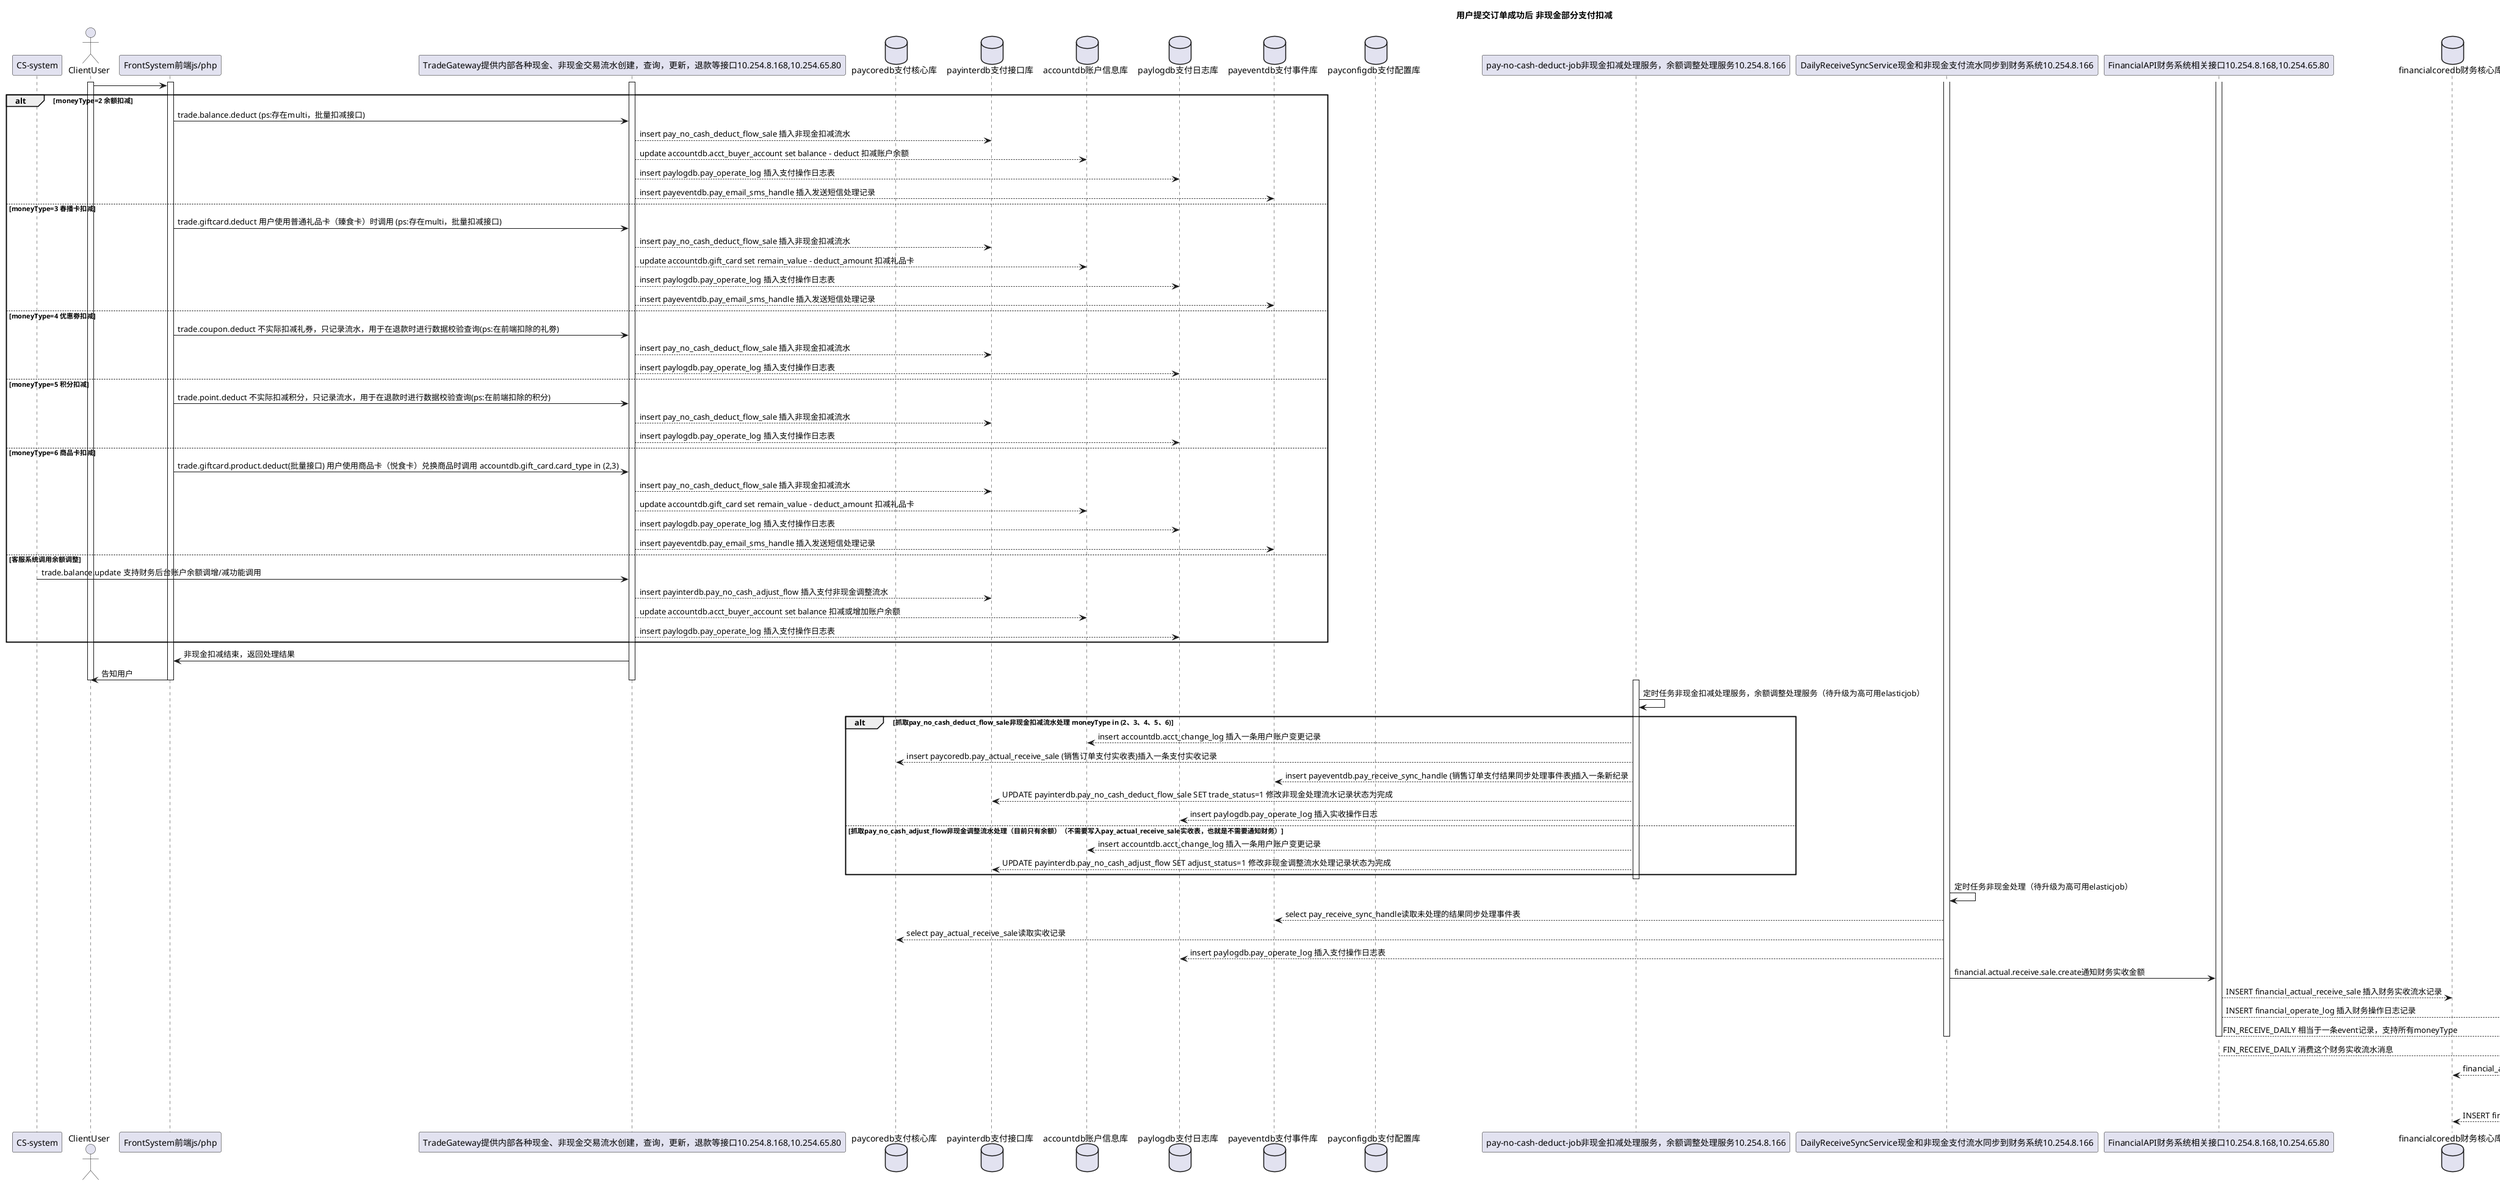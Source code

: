 @startuml
title 用户提交订单成功后 非现金部分支付扣减
participant "CS-system" as csSystem
actor ClientUser as user
participant "FrontSystem前端js/php" as front
participant "TradeGateway提供内部各种现金、非现金交易流水创建，查询，更新，退款等接口10.254.8.168,10.254.65.80" as gateway

database "paycoredb支付核心库" as paycoredb
database "payinterdb支付接口库" as payinterdb
database "accountdb账户信息库" as accountdb
database "paylogdb支付日志库" as paylogdb
database "payeventdb支付事件库" as payeventdb
database "payconfigdb支付配置库" as payconfigdb

participant "pay-no-cash-deduct-job非现金扣减处理服务，余额调整处理服务10.254.8.166" as payNoCashDeductJob
participant "DailyReceiveSyncService现金和非现金支付流水同步到财务系统10.254.8.166" as dailyReceiveSyncService
participant "FinancialAPI财务系统相关接口10.254.8.168,10.254.65.80" as financialAPI

database "financialcoredb财务核心库" as financialcoredb
database "financiallogdb财务日志库" as financiallogdb
database "RocketMQ" as rocketMq

participant "FinReceiveRefundDailyService对同步到到财务系统收款和退款的数据写入日收日退报表10.254.8.166" as finReceiveRefundDailyService

activate user
activate front
activate gateway
user-> front
alt moneyType=2 余额扣减
front-> gateway: trade.balance.deduct (ps:存在multi，批量扣减接口)
gateway--> payinterdb: insert pay_no_cash_deduct_flow_sale 插入非现金扣减流水
gateway--> accountdb: update accountdb.acct_buyer_account set balance - deduct 扣减账户余额
gateway--> paylogdb: insert paylogdb.pay_operate_log 插入支付操作日志表
gateway--> payeventdb: insert payeventdb.pay_email_sms_handle 插入发送短信处理记录
else moneyType=3 春播卡扣减
front-> gateway: trade.giftcard.deduct 用户使用普通礼品卡（臻食卡）时调用 (ps:存在multi，批量扣减接口)
gateway--> payinterdb: insert pay_no_cash_deduct_flow_sale 插入非现金扣减流水
gateway--> accountdb: update accountdb.gift_card set remain_value - deduct_amount 扣减礼品卡
gateway--> paylogdb: insert paylogdb.pay_operate_log 插入支付操作日志表
gateway--> payeventdb: insert payeventdb.pay_email_sms_handle 插入发送短信处理记录
else moneyType=4 优惠劵扣减
front-> gateway: trade.coupon.deduct 不实际扣减礼券，只记录流水，用于在退款时进行数据校验查询(ps:在前端扣除的礼劵)
gateway--> payinterdb: insert pay_no_cash_deduct_flow_sale 插入非现金扣减流水
gateway--> paylogdb: insert paylogdb.pay_operate_log 插入支付操作日志表
else moneyType=5 积分扣减
front-> gateway: trade.point.deduct 不实际扣减积分，只记录流水，用于在退款时进行数据校验查询(ps:在前端扣除的积分)
gateway--> payinterdb: insert pay_no_cash_deduct_flow_sale 插入非现金扣减流水
gateway--> paylogdb: insert paylogdb.pay_operate_log 插入支付操作日志表
else moneyType=6 商品卡扣减
front-> gateway: trade.giftcard.product.deduct(批量接口) 用户使用商品卡（悦食卡）兑换商品时调用 accountdb.gift_card.card_type in (2,3)
gateway--> payinterdb: insert pay_no_cash_deduct_flow_sale 插入非现金扣减流水
gateway--> accountdb: update accountdb.gift_card set remain_value - deduct_amount 扣减礼品卡
gateway--> paylogdb: insert paylogdb.pay_operate_log 插入支付操作日志表
gateway--> payeventdb: insert payeventdb.pay_email_sms_handle 插入发送短信处理记录
else 客服系统调用余额调整
csSystem-> gateway: trade.balance.update 支持财务后台账户余额调增/减功能调用
gateway--> payinterdb: insert payinterdb.pay_no_cash_adjust_flow 插入支付非现金调整流水
gateway--> accountdb: update accountdb.acct_buyer_account set balance 扣减或增加账户余额
gateway--> paylogdb: insert paylogdb.pay_operate_log 插入支付操作日志表
end
gateway-> front: 非现金扣减结束，返回处理结果
front-> user: 告知用户
deactivate gateway
deactivate front
deactivate user

activate payNoCashDeductJob
payNoCashDeductJob-> payNoCashDeductJob: 定时任务非现金扣减处理服务，余额调整处理服务（待升级为高可用elasticjob）
alt 抓取pay_no_cash_deduct_flow_sale非现金扣减流水处理 moneyType in (2、3、4、5、6)
payNoCashDeductJob--> accountdb: insert accountdb.acct_change_log 插入一条用户账户变更记录
payNoCashDeductJob--> paycoredb: insert paycoredb.pay_actual_receive_sale (销售订单支付实收表)插入一条支付实收记录
payNoCashDeductJob--> payeventdb: insert payeventdb.pay_receive_sync_handle (销售订单支付结果同步处理事件表)插入一条新纪录
payNoCashDeductJob--> payinterdb: UPDATE payinterdb.pay_no_cash_deduct_flow_sale SET trade_status=1 修改非现金处理流水记录状态为完成
payNoCashDeductJob--> paylogdb: insert paylogdb.pay_operate_log 插入实收操作日志
else 抓取pay_no_cash_adjust_flow非现金调整流水处理（目前只有余额）（不需要写入pay_actual_receive_sale实收表，也就是不需要通知财务）
payNoCashDeductJob--> accountdb: insert accountdb.acct_change_log 插入一条用户账户变更记录
payNoCashDeductJob--> payinterdb: UPDATE payinterdb.pay_no_cash_adjust_flow SET adjust_status=1 修改非现金调整流水处理记录状态为完成
end
deactivate payNoCashDeductJob

activate dailyReceiveSyncService
activate financialAPI
dailyReceiveSyncService-> dailyReceiveSyncService: 定时任务非现金处理（待升级为高可用elasticjob）
dailyReceiveSyncService--> payeventdb: select pay_receive_sync_handle读取未处理的结果同步处理事件表
dailyReceiveSyncService--> paycoredb: select pay_actual_receive_sale读取实收记录
dailyReceiveSyncService--> paylogdb: insert paylogdb.pay_operate_log 插入支付操作日志表
dailyReceiveSyncService-> financialAPI: financial.actual.receive.sale.create通知财务实收金额

financialAPI--> financialcoredb: INSERT financial_actual_receive_sale 插入财务实收流水记录
financialAPI--> financiallogdb: INSERT financial_operate_log 插入财务操作日志记录
financialAPI--> rocketMq: FIN_RECEIVE_DAILY 相当于一条event记录，支持所有moneyType
deactivate financialAPI
deactivate dailyReceiveSyncService

activate finReceiveRefundDailyService
financialAPI--> rocketMq: FIN_RECEIVE_DAILY 消费这个财务实收流水消息
finReceiveRefundDailyService-->financialcoredb: financial_actual_receive_sale 根据mq的id抓取财务实收流水记录详情
finReceiveRefundDailyService-> finReceiveRefundDailyService: 根据实收创建实收/实退统计表记录
finReceiveRefundDailyService--> financialcoredb: INSERT fin_receive_refund_sale trade_type=1实收 插入销售订单支付实收/实退统计表记录
deactivate finReceiveRefundDailyService
@enduml